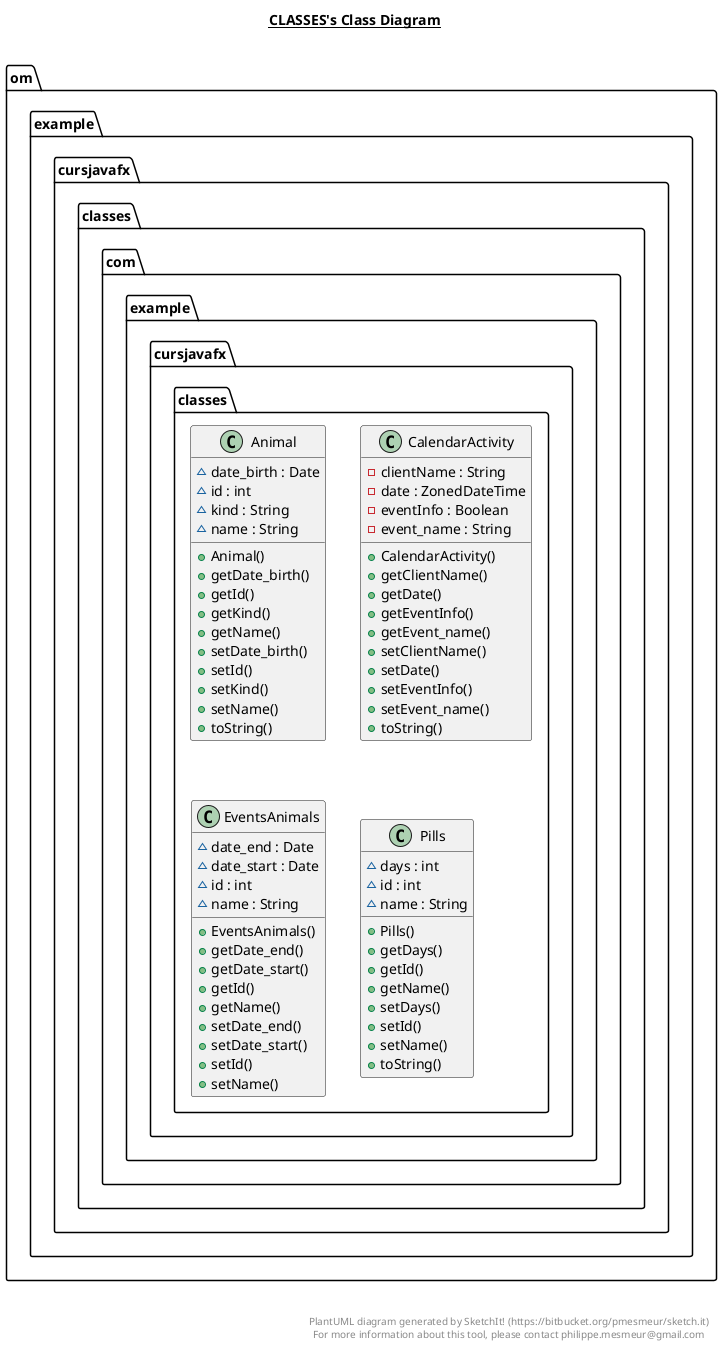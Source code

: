 @startuml

title __CLASSES's Class Diagram__\n


    namespace om.example.cursjavafx {
      namespace classes {
        class com.example.cursjavafx.classes.Animal {
            ~ date_birth : Date
            ~ id : int
            ~ kind : String
            ~ name : String
            + Animal()
            + getDate_birth()
            + getId()
            + getKind()
            + getName()
            + setDate_birth()
            + setId()
            + setKind()
            + setName()
            + toString()
        }
      }
    }

  


    namespace om.example.cursjavafx {
      namespace classes {
        class com.example.cursjavafx.classes.CalendarActivity {
            - clientName : String
            - date : ZonedDateTime
            - eventInfo : Boolean
            - event_name : String
            + CalendarActivity()
            + getClientName()
            + getDate()
            + getEventInfo()
            + getEvent_name()
            + setClientName()
            + setDate()
            + setEventInfo()
            + setEvent_name()
            + toString()
        }
      }
    }

  


    namespace om.example.cursjavafx {
      namespace classes {
        class com.example.cursjavafx.classes.EventsAnimals {
            ~ date_end : Date
            ~ date_start : Date
            ~ id : int
            ~ name : String
            + EventsAnimals()
            + getDate_end()
            + getDate_start()
            + getId()
            + getName()
            + setDate_end()
            + setDate_start()
            + setId()
            + setName()
        }
      }
    }

  


    namespace om.example.cursjavafx {
      namespace classes {
        class com.example.cursjavafx.classes.Pills {
            ~ days : int
            ~ id : int
            ~ name : String
            + Pills()
            + getDays()
            + getId()
            + getName()
            + setDays()
            + setId()
            + setName()
            + toString()
        }
      }
    }
  }
  



right footer


PlantUML diagram generated by SketchIt! (https://bitbucket.org/pmesmeur/sketch.it)
For more information about this tool, please contact philippe.mesmeur@gmail.com
endfooter

@enduml
